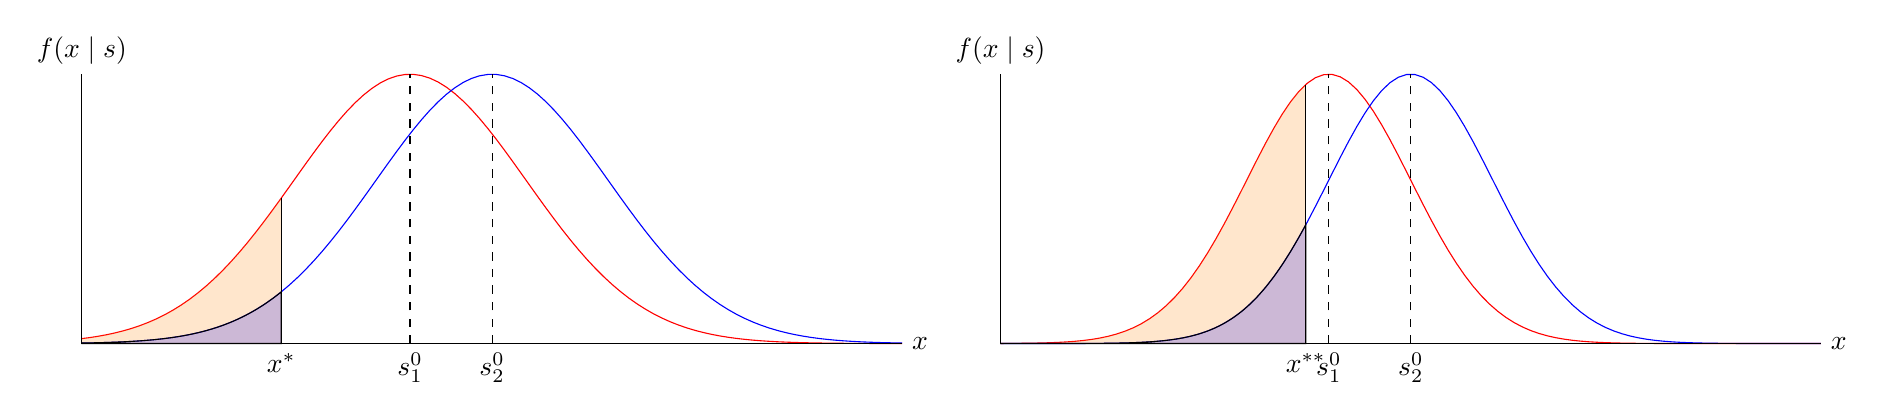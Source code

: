 % -*- root: ../Main/draft2.tex -*-
\begin{tikzpicture}[
declare function={ 
    normal(\x,\u,\s) = 1/(\s*sqrt(2*pi))*exp(-pow((\x-\u),2)/(2*\s));
    },
]
\begin{axis}[
  no markers, domain=-2:8, samples=100,
  axis lines*=left, 
  xlabel=$x$, ylabel=$f(x\mid s)$,
  every axis y label/.style={at={(ticklabel* cs:1)}, anchor=south,},
  every axis x label/.style={at=(current axis.right of origin),anchor=west},
  height=5cm, width=12cm,
  xtick=\empty, ytick=\empty,
  enlargelimits=false, clip=false, axis on top,
  grid = major
] % extend the axes a bit to the right and t
    						
\addplot[mark=none, red]  {normal(x,2,2)};
\addplot[mark=none, blue] {normal(x,3,2)};
\pgfmathsetmacro\meanone{normal(2,2,2)}
\pgfmathsetmacro\meantwo{normal(3,3,2)}
%mean
\draw[dashed] (axis cs:2,0) -- (axis cs:2,\meanone);
\draw[dashed] (axis cs:3,0) -- (axis cs:3,\meantwo);
\node[below] at (axis cs:2,0){$s^0_1$};
\node[below] at (axis cs:3,0){$s^0_2$};
%power 

\addplot+ [
    fill=orange,
    fill opacity=0.2,
    draw=none,
    domain=-2:0.43,
    stack plots=y
] {normal(x,2,2)} \closedcycle;
% alpha value
\pgfmathsetmacro\alphaval{normal(0.43,2,2)}
\draw[solid] (axis cs:0.43,0) -- (axis cs:0.43,\alphaval);
\node[below] at (axis cs:0.43,0){$x^*$};
\addplot+[mark=none, domain=-2:0.43, 
        fill=blue,
        fill opacity=0.2,
        area legend]  {normal(x,3,2)} \closedcycle; 
\end{axis}


\end{tikzpicture}

\begin{tikzpicture}[
    declare function={ normal(\x,\u,\s) = 1/(\s*sqrt(2*pi))*exp(-pow((\x-\u),2)/(2*\s));
    },
]

\begin{axis}[
  no markers, domain=-2:8, samples=100,
  axis lines*=left, 
  xlabel=$x$, ylabel=$f(x\mid s)$,
  every axis y label/.style={at={(ticklabel* cs:1)}, anchor=south,},
  every axis x label/.style={at=(current axis.right of origin),anchor=west},
  height=5cm, width=12cm,
  xtick=\empty, ytick=\empty,
  enlargelimits=false, clip=false, axis on top,
  grid = major
] % extend the axes a bit to the right and t
                
\addplot[mark=none, red]  {normal(x,2,1)};
\addplot[mark=none, blue] {normal(x,3,1)};
\pgfmathsetmacro\meanone{normal(2,2,1)}
\pgfmathsetmacro\meantwo{normal(3,3,1)}
%mean
\draw[dashed] (axis cs:2,0) -- (axis cs:2,\meanone);
\draw[dashed] (axis cs:3,0) -- (axis cs:3,\meantwo);
\node[below] at (axis cs:2,0){$s^0_1$};
\node[below] at (axis cs:3,0){$s^0_2$};
%power 
\addplot+ [
    fill=orange,
    fill opacity=0.2,
    draw=none,
    domain=-2:1.72,
    stack plots=y
] {normal(x,2,1)} \closedcycle;

% alpha value
\pgfmathsetmacro\alphaval{normal(1.72,2,1)}
\draw[solid] (axis cs:1.72,0) -- (axis cs:1.72,\alphaval);
\node[below] at (axis cs:1.72,0){$x^{**}$};
\addplot+[mark=none, domain=-2:1.72, 
        fill=blue,
        fill opacity=0.2,
        area legend]  {normal(x,3,1)} \closedcycle; 


\end{axis}


\end{tikzpicture}           